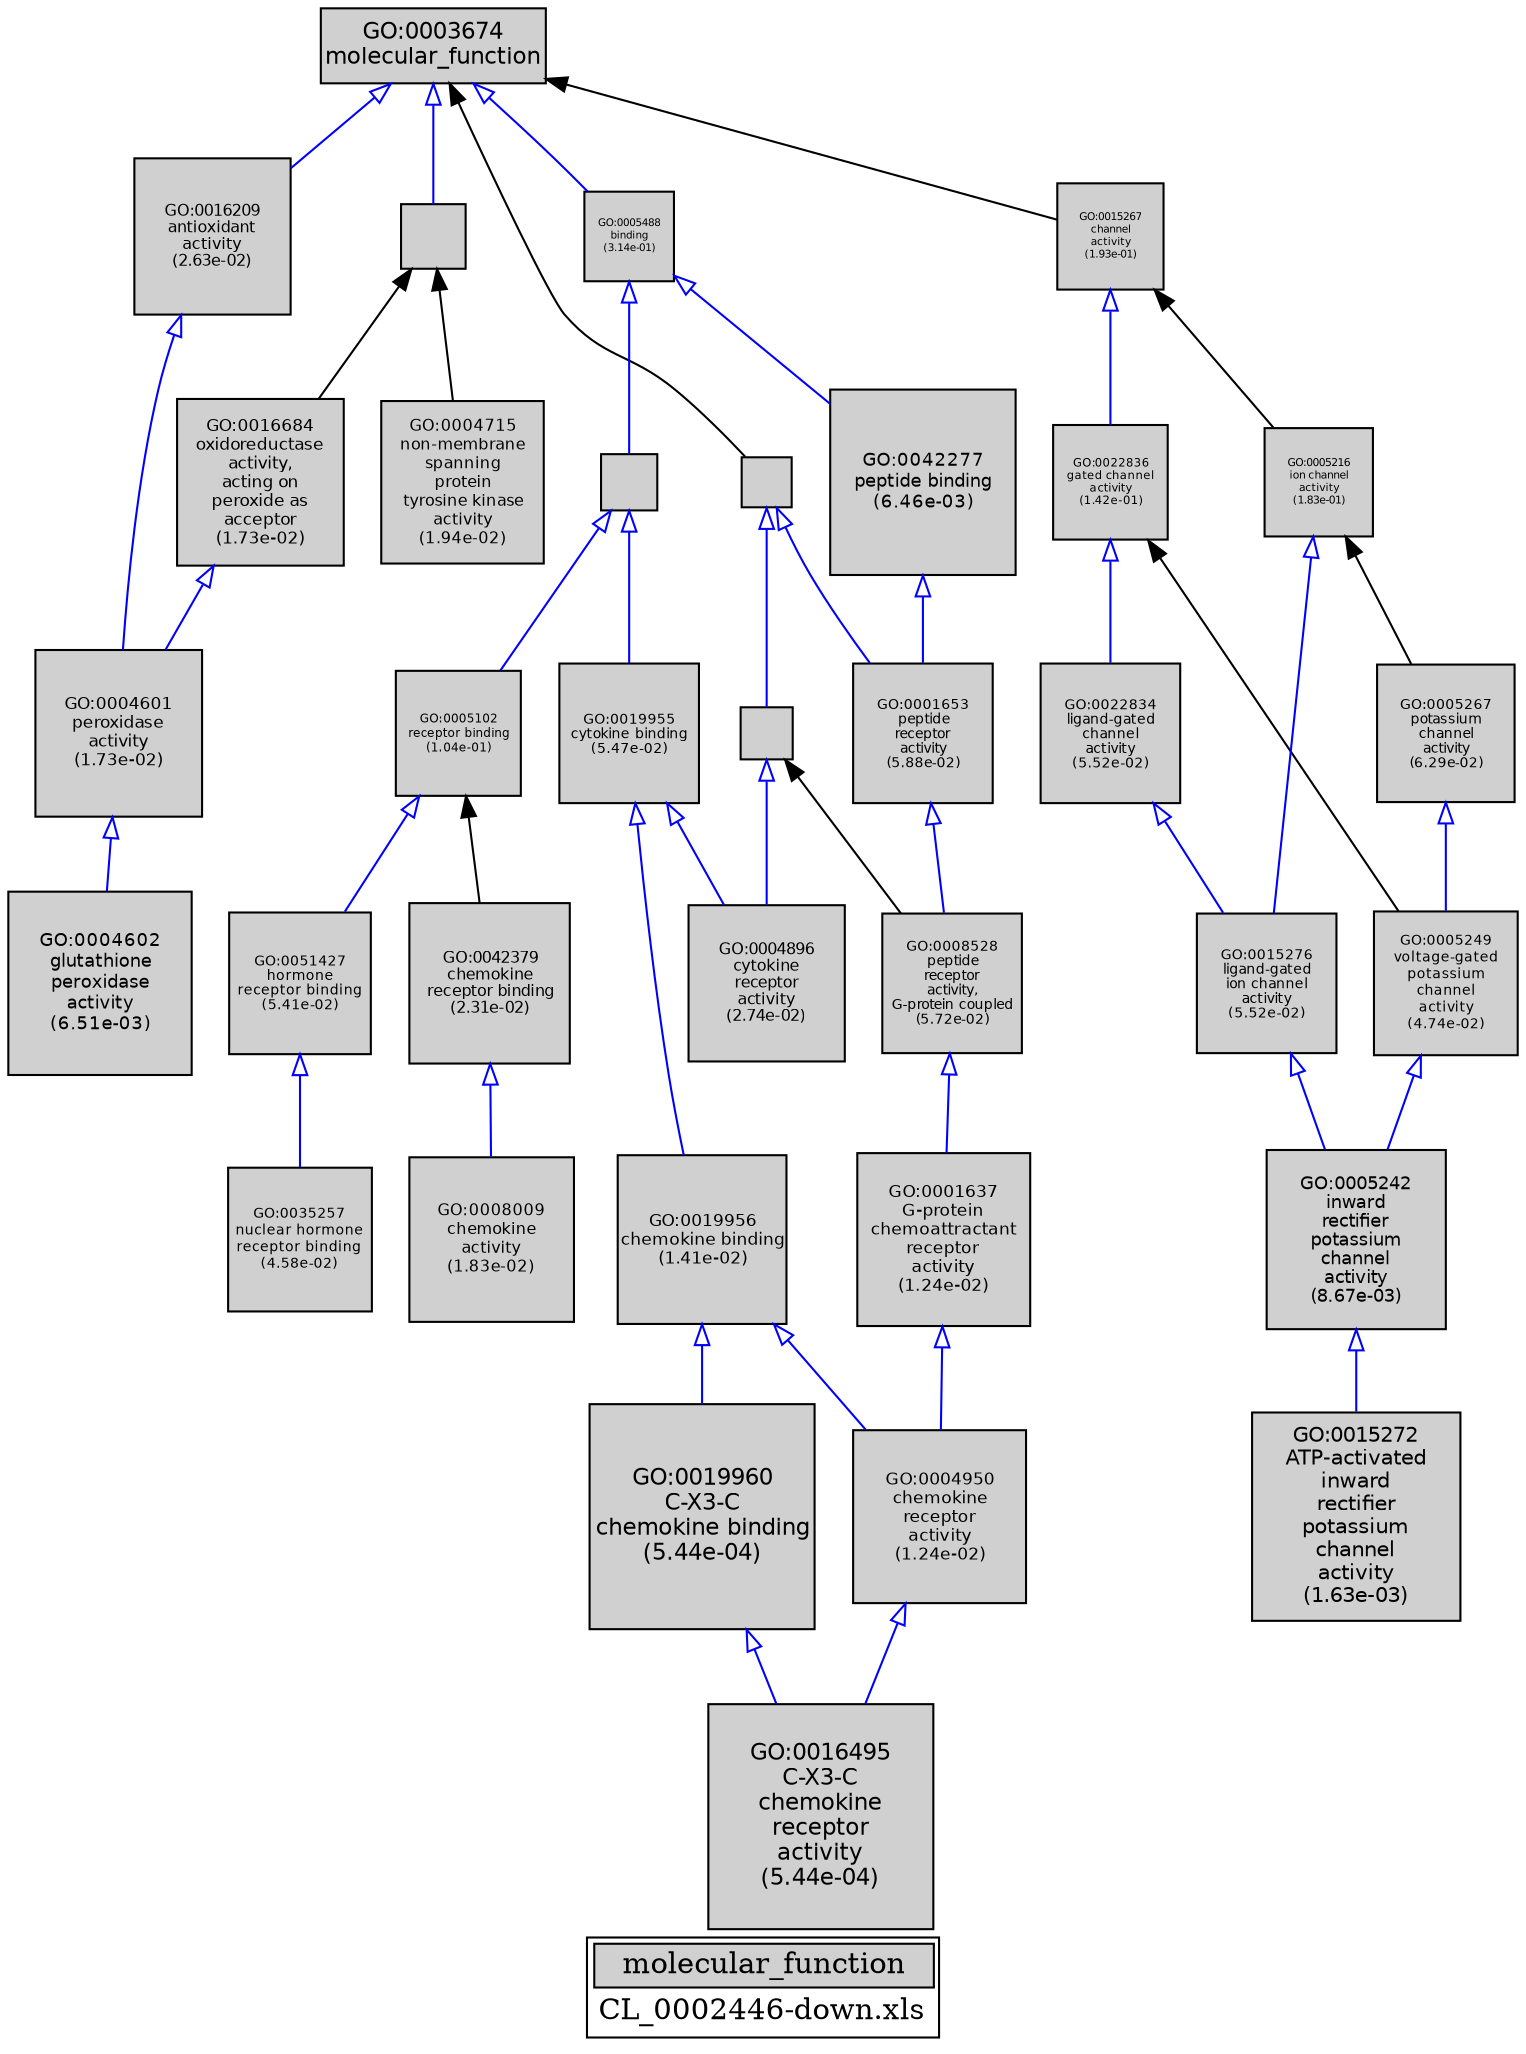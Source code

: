 digraph "molecular_function" {
graph [ bgcolor = "#FFFFFF", label = <<TABLE COLOR="black" BGCOLOR="white"><TR><TD COLSPAN="2" BGCOLOR="#D0D0D0"><FONT COLOR="black">molecular_function</FONT></TD></TR><TR><TD BORDER="0">CL_0002446-down.xls</TD></TR></TABLE>> ];
node [ fontname = "Helvetica" ];

subgraph "nodes" {

node [ style = "filled", fixedsize = "true", width = 1, shape = "box", fontsize = 9, fillcolor = "#D0D0D0", fontcolor = "black", color = "black" ];

"GO:0004602" [ URL = "#GO:0004602", label = <<TABLE BORDER="0"><TR><TD>GO:0004602<BR/>glutathione<BR/>peroxidase<BR/>activity<BR/>(6.51e-03)</TD></TR></TABLE>>, width = 1.22894690478, shape = "box", fontsize = 8.84841771442, height = 1.22894690478 ];
"GO:0016495" [ URL = "#GO:0016495", label = <<TABLE BORDER="0"><TR><TD>GO:0016495<BR/>C-X3-C<BR/>chemokine<BR/>receptor<BR/>activity<BR/>(5.44e-04)</TD></TR></TABLE>>, width = 1.5, shape = "box", fontsize = 10.8, height = 1.5 ];
"GO:0005102" [ URL = "#GO:0005102", label = <<TABLE BORDER="0"><TR><TD>GO:0005102<BR/>receptor binding<BR/>(1.04e-01)</TD></TR></TABLE>>, width = 0.827714890027, shape = "box", fontsize = 5.9595472082, height = 0.827714890027 ];
"GO:0005515" [ URL = "#GO:0005515", label = "", width = 0.373717968839, shape = "box", height = 0.373717968839 ];
"GO:0019960" [ URL = "#GO:0019960", label = <<TABLE BORDER="0"><TR><TD>GO:0019960<BR/>C-X3-C<BR/>chemokine binding<BR/>(5.44e-04)</TD></TR></TABLE>>, width = 1.5, shape = "box", fontsize = 10.8, height = 1.5 ];
"GO:0003674" [ URL = "#GO:0003674", label = <<TABLE BORDER="0"><TR><TD>GO:0003674<BR/>molecular_function</TD></TR></TABLE>>, width = 1.5, shape = "box", fontsize = 10.8 ];
"GO:0003824" [ URL = "#GO:0003824", label = "", width = 0.43089845696, shape = "box", height = 0.43089845696 ];
"GO:0016209" [ URL = "#GO:0016209", label = <<TABLE BORDER="0"><TR><TD>GO:0016209<BR/>antioxidant<BR/>activity<BR/>(2.63e-02)</TD></TR></TABLE>>, width = 1.04579606225, shape = "box", fontsize = 7.52973164817, height = 1.04579606225 ];
"GO:0038023" [ URL = "#GO:0038023", label = "", width = 0.335079914324, shape = "box", height = 0.335079914324 ];
"GO:0004950" [ URL = "#GO:0004950", label = <<TABLE BORDER="0"><TR><TD>GO:0004950<BR/>chemokine<BR/>receptor<BR/>activity<BR/>(1.24e-02)</TD></TR></TABLE>>, width = 1.14770355484, shape = "box", fontsize = 8.26346559483, height = 1.14770355484 ];
"GO:0008009" [ URL = "#GO:0008009", label = <<TABLE BORDER="0"><TR><TD>GO:0008009<BR/>chemokine<BR/>activity<BR/>(1.83e-02)</TD></TR></TABLE>>, width = 1.09614305646, shape = "box", fontsize = 7.8922300065, height = 1.09614305646 ];
"GO:0019955" [ URL = "#GO:0019955", label = <<TABLE BORDER="0"><TR><TD>GO:0019955<BR/>cytokine binding<BR/>(5.47e-02)</TD></TR></TABLE>>, width = 0.93601868035, shape = "box", fontsize = 6.73933449852, height = 0.93601868035 ];
"GO:0004888" [ URL = "#GO:0004888", label = "", width = 0.344382672891, shape = "box", height = 0.344382672891 ];
"GO:0015276" [ URL = "#GO:0015276", label = <<TABLE BORDER="0"><TR><TD>GO:0015276<BR/>ligand-gated<BR/>ion channel<BR/>activity<BR/>(5.52e-02)</TD></TR></TABLE>>, width = 0.934517251561, shape = "box", fontsize = 6.72852421124, height = 0.934517251561 ];
"GO:0005488" [ URL = "#GO:0005488", label = <<TABLE BORDER="0"><TR><TD>GO:0005488<BR/>binding<BR/>(3.14e-01)</TD></TR></TABLE>>, width = 0.596286492079, shape = "box", fontsize = 5.0, height = 0.596286492079 ];
"GO:0022834" [ URL = "#GO:0022834", label = <<TABLE BORDER="0"><TR><TD>GO:0022834<BR/>ligand-gated<BR/>channel<BR/>activity<BR/>(5.52e-02)</TD></TR></TABLE>>, width = 0.934517251561, shape = "box", fontsize = 6.72852421124, height = 0.934517251561 ];
"GO:0001653" [ URL = "#GO:0001653", label = <<TABLE BORDER="0"><TR><TD>GO:0001653<BR/>peptide<BR/>receptor<BR/>activity<BR/>(5.88e-02)</TD></TR></TABLE>>, width = 0.924341002602, shape = "box", fontsize = 6.65525521874, height = 0.924341002602 ];
"GO:0042277" [ URL = "#GO:0042277", label = <<TABLE BORDER="0"><TR><TD>GO:0042277<BR/>peptide binding<BR/>(6.46e-03)</TD></TR></TABLE>>, width = 1.22990495337, shape = "box", fontsize = 8.85531566426, height = 1.22990495337 ];
"GO:0005249" [ URL = "#GO:0005249", label = <<TABLE BORDER="0"><TR><TD>GO:0005249<BR/>voltage-gated<BR/>potassium<BR/>channel<BR/>activity<BR/>(4.74e-02)</TD></TR></TABLE>>, width = 0.958475531147, shape = "box", fontsize = 6.90102382426, height = 0.958475531147 ];
"GO:0035257" [ URL = "#GO:0035257", label = <<TABLE BORDER="0"><TR><TD>GO:0035257<BR/>nuclear hormone<BR/>receptor binding<BR/>(4.58e-02)</TD></TR></TABLE>>, width = 0.963680952943, shape = "box", fontsize = 6.93850286119, height = 0.963680952943 ];
"GO:0016684" [ URL = "#GO:0016684", label = <<TABLE BORDER="0"><TR><TD>GO:0016684<BR/>oxidoreductase<BR/>activity,<BR/>acting on<BR/>peroxide as<BR/>acceptor<BR/>(1.73e-02)</TD></TR></TABLE>>, width = 1.10428859274, shape = "box", fontsize = 7.95087786773, height = 1.10428859274 ];
"GO:0004601" [ URL = "#GO:0004601", label = <<TABLE BORDER="0"><TR><TD>GO:0004601<BR/>peroxidase<BR/>activity<BR/>(1.73e-02)</TD></TR></TABLE>>, width = 1.10428859274, shape = "box", fontsize = 7.95087786773, height = 1.10428859274 ];
"GO:0001637" [ URL = "#GO:0001637", label = <<TABLE BORDER="0"><TR><TD>GO:0001637<BR/>G-protein<BR/>chemoattractant<BR/>receptor<BR/>activity<BR/>(1.24e-02)</TD></TR></TABLE>>, width = 1.14770355484, shape = "box", fontsize = 8.26346559483, height = 1.14770355484 ];
"GO:0022836" [ URL = "#GO:0022836", label = <<TABLE BORDER="0"><TR><TD>GO:0022836<BR/>gated channel<BR/>activity<BR/>(1.42e-01)</TD></TR></TABLE>>, width = 0.76914669654, shape = "box", fontsize = 5.53785621509, height = 0.76914669654 ];
"GO:0019956" [ URL = "#GO:0019956", label = <<TABLE BORDER="0"><TR><TD>GO:0019956<BR/>chemokine binding<BR/>(1.41e-02)</TD></TR></TABLE>>, width = 1.13176945626, shape = "box", fontsize = 8.14874008507, height = 1.13176945626 ];
"GO:0004896" [ URL = "#GO:0004896", label = <<TABLE BORDER="0"><TR><TD>GO:0004896<BR/>cytokine<BR/>receptor<BR/>activity<BR/>(2.74e-02)</TD></TR></TABLE>>, width = 1.0401489792, shape = "box", fontsize = 7.48907265026, height = 1.0401489792 ];
"GO:0004715" [ URL = "#GO:0004715", label = <<TABLE BORDER="0"><TR><TD>GO:0004715<BR/>non-membrane<BR/>spanning<BR/>protein<BR/>tyrosine kinase<BR/>activity<BR/>(1.94e-02)</TD></TR></TABLE>>, width = 1.08841112574, shape = "box", fontsize = 7.83656010531, height = 1.08841112574 ];
"GO:0005216" [ URL = "#GO:0005216", label = <<TABLE BORDER="0"><TR><TD>GO:0005216<BR/>ion channel<BR/>activity<BR/>(1.83e-01)</TD></TR></TABLE>>, width = 0.718373404639, shape = "box", fontsize = 5.1722885134, height = 0.718373404639 ];
"GO:0042379" [ URL = "#GO:0042379", label = <<TABLE BORDER="0"><TR><TD>GO:0042379<BR/>chemokine<BR/>receptor binding<BR/>(2.31e-02)</TD></TR></TABLE>>, width = 1.0640431214, shape = "box", fontsize = 7.66111047406, height = 1.0640431214 ];
"GO:0008528" [ URL = "#GO:0008528", label = <<TABLE BORDER="0"><TR><TD>GO:0008528<BR/>peptide<BR/>receptor<BR/>activity,<BR/>G-protein coupled<BR/>(5.72e-02)</TD></TR></TABLE>>, width = 0.928632828701, shape = "box", fontsize = 6.68615636665, height = 0.928632828701 ];
"GO:0005242" [ URL = "#GO:0005242", label = <<TABLE BORDER="0"><TR><TD>GO:0005242<BR/>inward<BR/>rectifier<BR/>potassium<BR/>channel<BR/>activity<BR/>(8.67e-03)</TD></TR></TABLE>>, width = 1.19367856335, shape = "box", fontsize = 8.59448565612, height = 1.19367856335 ];
"GO:0015267" [ URL = "#GO:0015267", label = <<TABLE BORDER="0"><TR><TD>GO:0015267<BR/>channel<BR/>activity<BR/>(1.93e-01)</TD></TR></TABLE>>, width = 0.707776705585, shape = "box", fontsize = 5.09599228021, height = 0.707776705585 ];
"GO:0015272" [ URL = "#GO:0015272", label = <<TABLE BORDER="0"><TR><TD>GO:0015272<BR/>ATP-activated<BR/>inward<BR/>rectifier<BR/>potassium<BR/>channel<BR/>activity<BR/>(1.63e-03)</TD></TR></TABLE>>, width = 1.38663978725, shape = "box", fontsize = 9.98380646821, height = 1.38663978725 ];
"GO:0005267" [ URL = "#GO:0005267", label = <<TABLE BORDER="0"><TR><TD>GO:0005267<BR/>potassium<BR/>channel<BR/>activity<BR/>(6.29e-02)</TD></TR></TABLE>>, width = 0.913363749895, shape = "box", fontsize = 6.57621899924, height = 0.913363749895 ];
"GO:0051427" [ URL = "#GO:0051427", label = <<TABLE BORDER="0"><TR><TD>GO:0051427<BR/>hormone<BR/>receptor binding<BR/>(5.41e-02)</TD></TR></TABLE>>, width = 0.937532683911, shape = "box", fontsize = 6.75023532416, height = 0.937532683911 ];
}
subgraph "edges" {


edge [ dir = "back", weight = 1 ];
subgraph "regulates" {


edge [ color = "cyan", arrowtail = "none" ];
subgraph "positive" {


edge [ color = "green", arrowtail = "vee" ];
}
subgraph "negative" {


edge [ color = "red", arrowtail = "tee" ];
}
}
subgraph "part_of" {


edge [ color = "purple", arrowtail = "diamond", weight = 2.5 ];
}
subgraph "is_a" {


edge [ color = "blue", arrowtail = "empty", weight = 5.0 ];
"GO:0042277" -> "GO:0001653";
"GO:0005249" -> "GO:0005242";
"GO:0005515" -> "GO:0019955";
"GO:0022834" -> "GO:0015276";
"GO:0005488" -> "GO:0042277";
"GO:0019956" -> "GO:0019960";
"GO:0004601" -> "GO:0004602";
"GO:0019960" -> "GO:0016495";
"GO:0005488" -> "GO:0005515";
"GO:0004888" -> "GO:0004896";
"GO:0042379" -> "GO:0008009";
"GO:0016684" -> "GO:0004601";
"GO:0005102" -> "GO:0051427";
"GO:0038023" -> "GO:0004888";
"GO:0015276" -> "GO:0005242";
"GO:0005216" -> "GO:0015276";
"GO:0004950" -> "GO:0016495";
"GO:0051427" -> "GO:0035257";
"GO:0003674" -> "GO:0016209";
"GO:0005242" -> "GO:0015272";
"GO:0016209" -> "GO:0004601";
"GO:0001637" -> "GO:0004950";
"GO:0003674" -> "GO:0003824";
"GO:0005515" -> "GO:0005102";
"GO:0005267" -> "GO:0005249";
"GO:0001653" -> "GO:0008528";
"GO:0015267" -> "GO:0022836";
"GO:0008528" -> "GO:0001637";
"GO:0019955" -> "GO:0019956";
"GO:0003674" -> "GO:0005488";
"GO:0022836" -> "GO:0022834";
"GO:0038023" -> "GO:0001653";
"GO:0019955" -> "GO:0004896";
"GO:0019956" -> "GO:0004950";
}
"GO:0004888" -> "GO:0008528";
"GO:0003824" -> "GO:0004715";
"GO:0003674" -> "GO:0015267";
"GO:0005102" -> "GO:0042379";
"GO:0003824" -> "GO:0016684";
"GO:0015267" -> "GO:0005216";
"GO:0003674" -> "GO:0038023";
"GO:0022836" -> "GO:0005249";
"GO:0005216" -> "GO:0005267";
}
}
